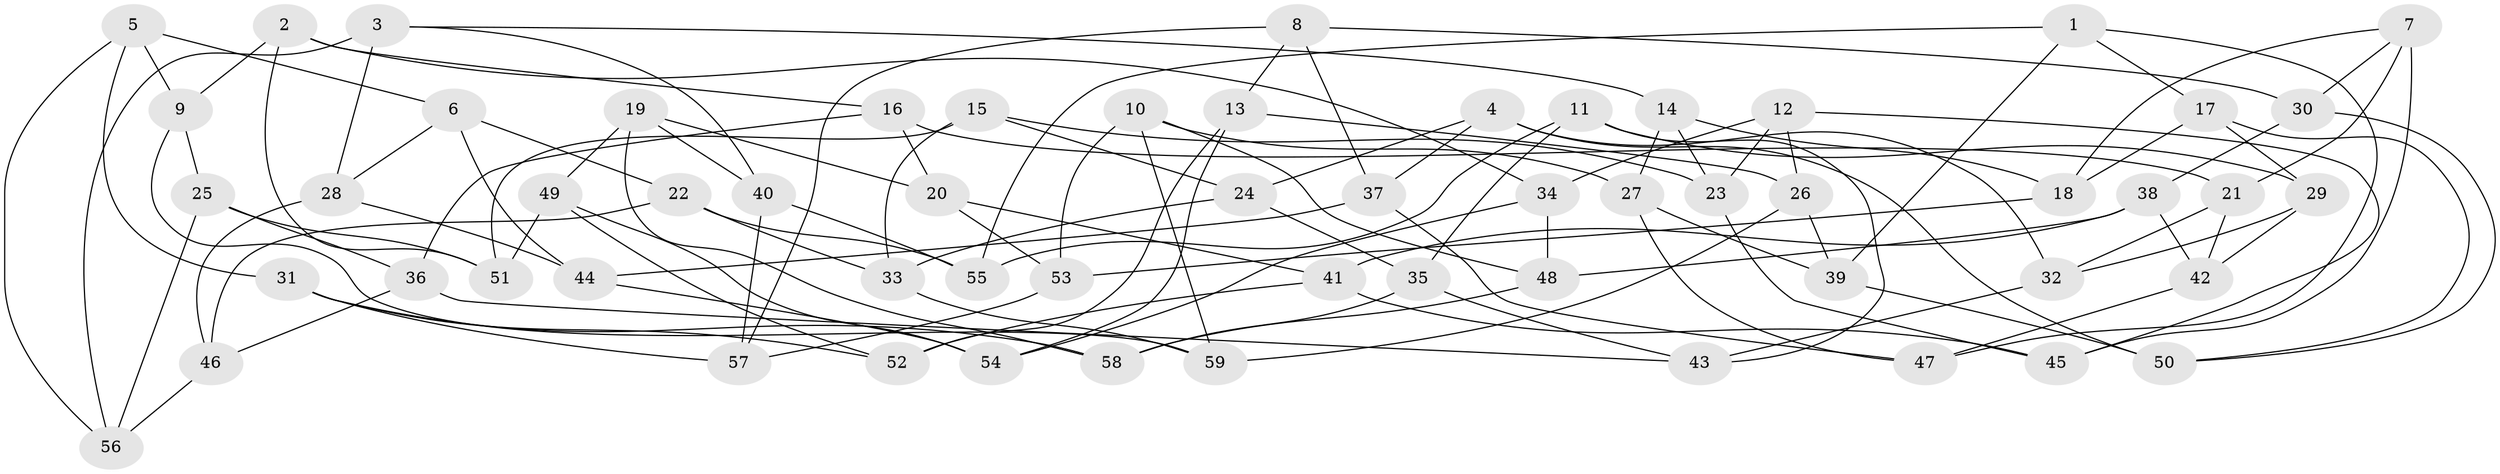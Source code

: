 // Generated by graph-tools (version 1.1) at 2025/26/03/09/25 03:26:57]
// undirected, 59 vertices, 118 edges
graph export_dot {
graph [start="1"]
  node [color=gray90,style=filled];
  1;
  2;
  3;
  4;
  5;
  6;
  7;
  8;
  9;
  10;
  11;
  12;
  13;
  14;
  15;
  16;
  17;
  18;
  19;
  20;
  21;
  22;
  23;
  24;
  25;
  26;
  27;
  28;
  29;
  30;
  31;
  32;
  33;
  34;
  35;
  36;
  37;
  38;
  39;
  40;
  41;
  42;
  43;
  44;
  45;
  46;
  47;
  48;
  49;
  50;
  51;
  52;
  53;
  54;
  55;
  56;
  57;
  58;
  59;
  1 -- 55;
  1 -- 17;
  1 -- 39;
  1 -- 47;
  2 -- 51;
  2 -- 16;
  2 -- 34;
  2 -- 9;
  3 -- 40;
  3 -- 28;
  3 -- 14;
  3 -- 56;
  4 -- 50;
  4 -- 24;
  4 -- 37;
  4 -- 32;
  5 -- 31;
  5 -- 9;
  5 -- 6;
  5 -- 56;
  6 -- 44;
  6 -- 28;
  6 -- 22;
  7 -- 45;
  7 -- 21;
  7 -- 30;
  7 -- 18;
  8 -- 30;
  8 -- 37;
  8 -- 57;
  8 -- 13;
  9 -- 25;
  9 -- 59;
  10 -- 59;
  10 -- 53;
  10 -- 48;
  10 -- 27;
  11 -- 29;
  11 -- 55;
  11 -- 43;
  11 -- 35;
  12 -- 23;
  12 -- 45;
  12 -- 26;
  12 -- 34;
  13 -- 54;
  13 -- 26;
  13 -- 52;
  14 -- 23;
  14 -- 27;
  14 -- 18;
  15 -- 24;
  15 -- 33;
  15 -- 23;
  15 -- 51;
  16 -- 20;
  16 -- 21;
  16 -- 36;
  17 -- 18;
  17 -- 50;
  17 -- 29;
  18 -- 53;
  19 -- 40;
  19 -- 20;
  19 -- 58;
  19 -- 49;
  20 -- 53;
  20 -- 41;
  21 -- 42;
  21 -- 32;
  22 -- 46;
  22 -- 33;
  22 -- 55;
  23 -- 45;
  24 -- 33;
  24 -- 35;
  25 -- 51;
  25 -- 36;
  25 -- 56;
  26 -- 39;
  26 -- 59;
  27 -- 39;
  27 -- 47;
  28 -- 46;
  28 -- 44;
  29 -- 42;
  29 -- 32;
  30 -- 50;
  30 -- 38;
  31 -- 58;
  31 -- 57;
  31 -- 52;
  32 -- 43;
  33 -- 59;
  34 -- 48;
  34 -- 54;
  35 -- 58;
  35 -- 43;
  36 -- 46;
  36 -- 43;
  37 -- 44;
  37 -- 47;
  38 -- 42;
  38 -- 41;
  38 -- 48;
  39 -- 50;
  40 -- 55;
  40 -- 57;
  41 -- 45;
  41 -- 52;
  42 -- 47;
  44 -- 54;
  46 -- 56;
  48 -- 58;
  49 -- 54;
  49 -- 52;
  49 -- 51;
  53 -- 57;
}
